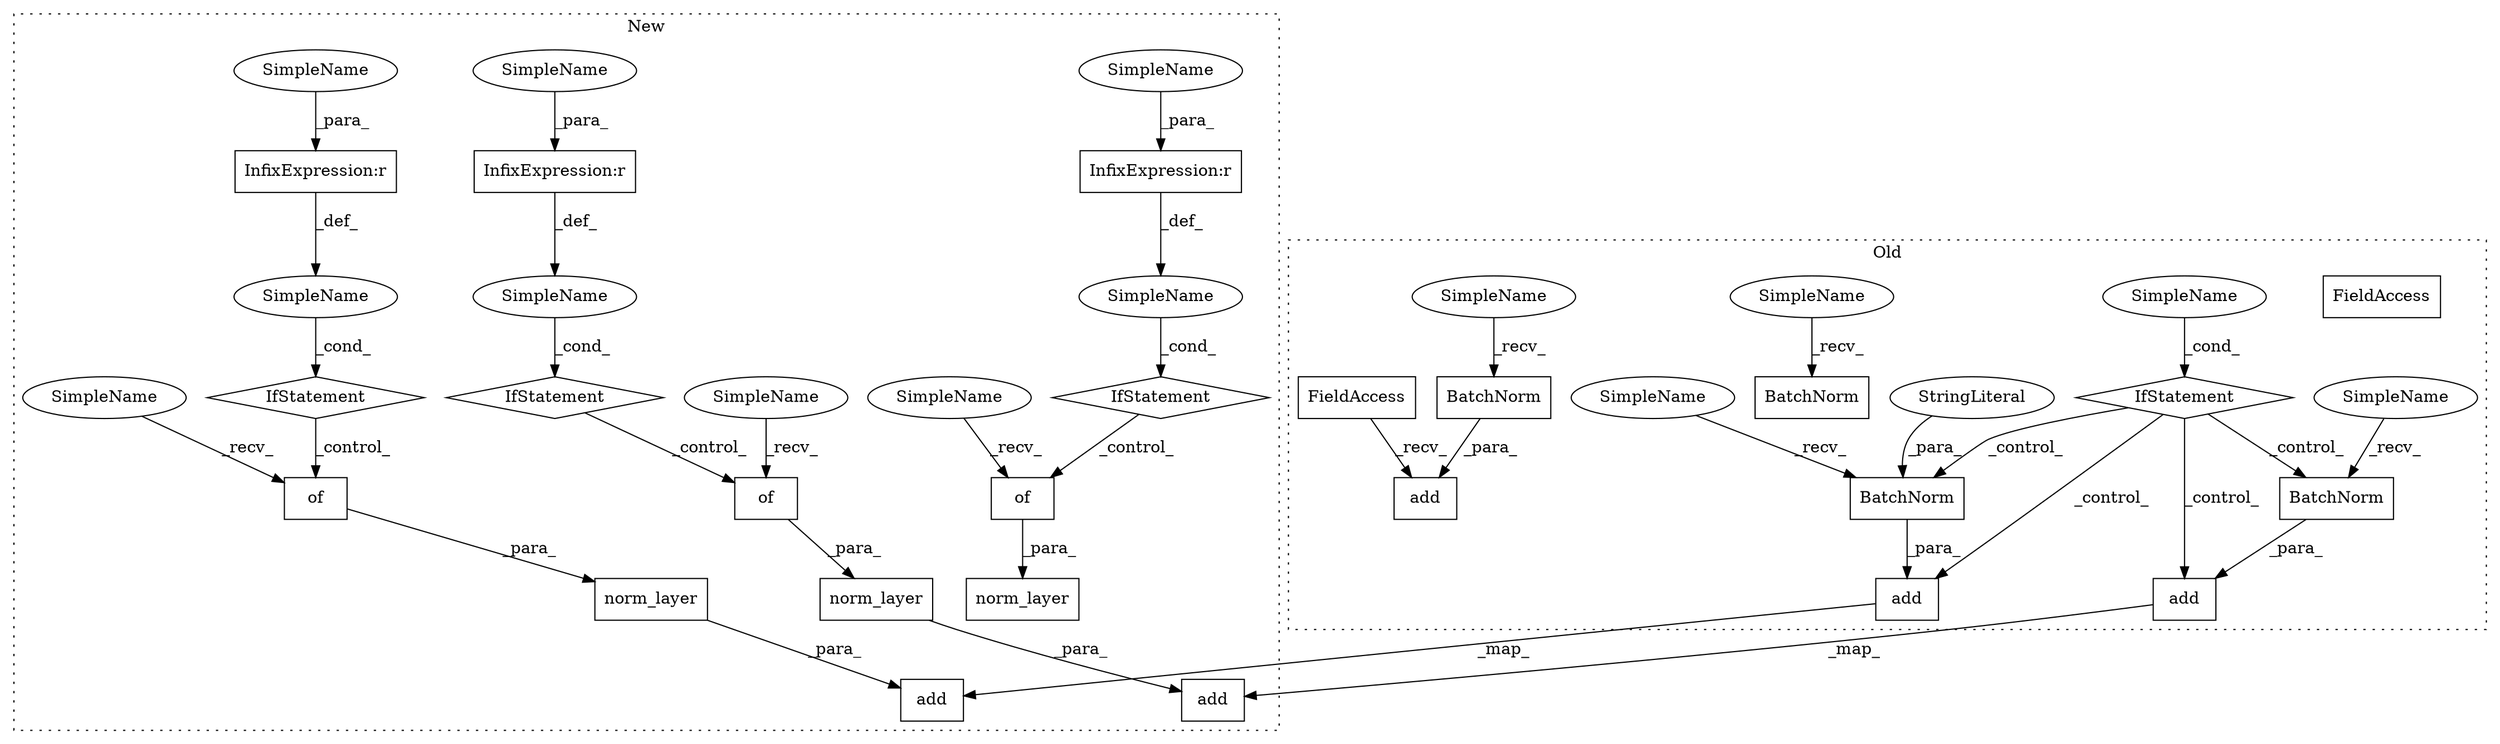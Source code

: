 digraph G {
subgraph cluster0 {
1 [label="add" a="32" s="2758,2776" l="4,1" shape="box"];
3 [label="FieldAccess" a="22" s="2748" l="9" shape="box"];
14 [label="add" a="32" s="3372,3397" l="4,1" shape="box"];
15 [label="BatchNorm" a="32" s="3379,3396" l="10,1" shape="box"];
16 [label="add" a="32" s="3321,3339" l="4,1" shape="box"];
18 [label="BatchNorm" a="32" s="3328" l="11" shape="box"];
24 [label="BatchNorm" a="32" s="3579" l="11" shape="box"];
25 [label="SimpleName" a="42" s="" l="" shape="ellipse"];
26 [label="BatchNorm" a="32" s="2765" l="11" shape="box"];
27 [label="IfStatement" a="25" s="3286,3301" l="4,2" shape="diamond"];
28 [label="StringLiteral" a="45" s="3389" l="7" shape="ellipse"];
32 [label="FieldAccess" a="22" s="2748" l="9" shape="box"];
36 [label="SimpleName" a="42" s="3576" l="2" shape="ellipse"];
37 [label="SimpleName" a="42" s="2762" l="2" shape="ellipse"];
38 [label="SimpleName" a="42" s="3376" l="2" shape="ellipse"];
39 [label="SimpleName" a="42" s="3325" l="2" shape="ellipse"];
label = "Old";
style="dotted";
}
subgraph cluster1 {
2 [label="norm_layer" a="32" s="2832,2889" l="11,1" shape="box"];
4 [label="of" a="32" s="2871" l="4" shape="box"];
5 [label="IfStatement" a="25" s="2864" l="3" shape="diamond"];
6 [label="SimpleName" a="42" s="" l="" shape="ellipse"];
7 [label="InfixExpression:r" a="27" s="2855" l="4" shape="box"];
8 [label="of" a="32" s="3036" l="4" shape="box"];
9 [label="norm_layer" a="32" s="2997,3054" l="11,1" shape="box"];
10 [label="InfixExpression:r" a="27" s="3020" l="4" shape="box"];
11 [label="IfStatement" a="25" s="3029" l="3" shape="diamond"];
12 [label="SimpleName" a="42" s="" l="" shape="ellipse"];
13 [label="add" a="32" s="2993,3055" l="4,1" shape="box"];
17 [label="add" a="32" s="2828,2890" l="4,1" shape="box"];
19 [label="InfixExpression:r" a="27" s="3462" l="4" shape="box"];
20 [label="of" a="32" s="3478" l="4" shape="box"];
21 [label="norm_layer" a="32" s="3439,3496" l="11,1" shape="box"];
22 [label="SimpleName" a="42" s="" l="" shape="ellipse"];
23 [label="IfStatement" a="25" s="3471" l="3" shape="diamond"];
29 [label="SimpleName" a="42" s="3466" l="4" shape="ellipse"];
30 [label="SimpleName" a="42" s="2859" l="4" shape="ellipse"];
31 [label="SimpleName" a="42" s="3024" l="4" shape="ellipse"];
33 [label="SimpleName" a="42" s="2867" l="3" shape="ellipse"];
34 [label="SimpleName" a="42" s="3474" l="3" shape="ellipse"];
35 [label="SimpleName" a="42" s="3032" l="3" shape="ellipse"];
label = "New";
style="dotted";
}
2 -> 17 [label="_para_"];
4 -> 2 [label="_para_"];
5 -> 4 [label="_control_"];
6 -> 5 [label="_cond_"];
7 -> 6 [label="_def_"];
8 -> 9 [label="_para_"];
9 -> 13 [label="_para_"];
10 -> 12 [label="_def_"];
11 -> 8 [label="_control_"];
12 -> 11 [label="_cond_"];
14 -> 13 [label="_map_"];
15 -> 14 [label="_para_"];
16 -> 17 [label="_map_"];
18 -> 16 [label="_para_"];
19 -> 22 [label="_def_"];
20 -> 21 [label="_para_"];
22 -> 23 [label="_cond_"];
23 -> 20 [label="_control_"];
25 -> 27 [label="_cond_"];
26 -> 1 [label="_para_"];
27 -> 16 [label="_control_"];
27 -> 14 [label="_control_"];
27 -> 18 [label="_control_"];
27 -> 15 [label="_control_"];
28 -> 15 [label="_para_"];
29 -> 19 [label="_para_"];
30 -> 7 [label="_para_"];
31 -> 10 [label="_para_"];
32 -> 1 [label="_recv_"];
33 -> 4 [label="_recv_"];
34 -> 20 [label="_recv_"];
35 -> 8 [label="_recv_"];
36 -> 24 [label="_recv_"];
37 -> 26 [label="_recv_"];
38 -> 15 [label="_recv_"];
39 -> 18 [label="_recv_"];
}